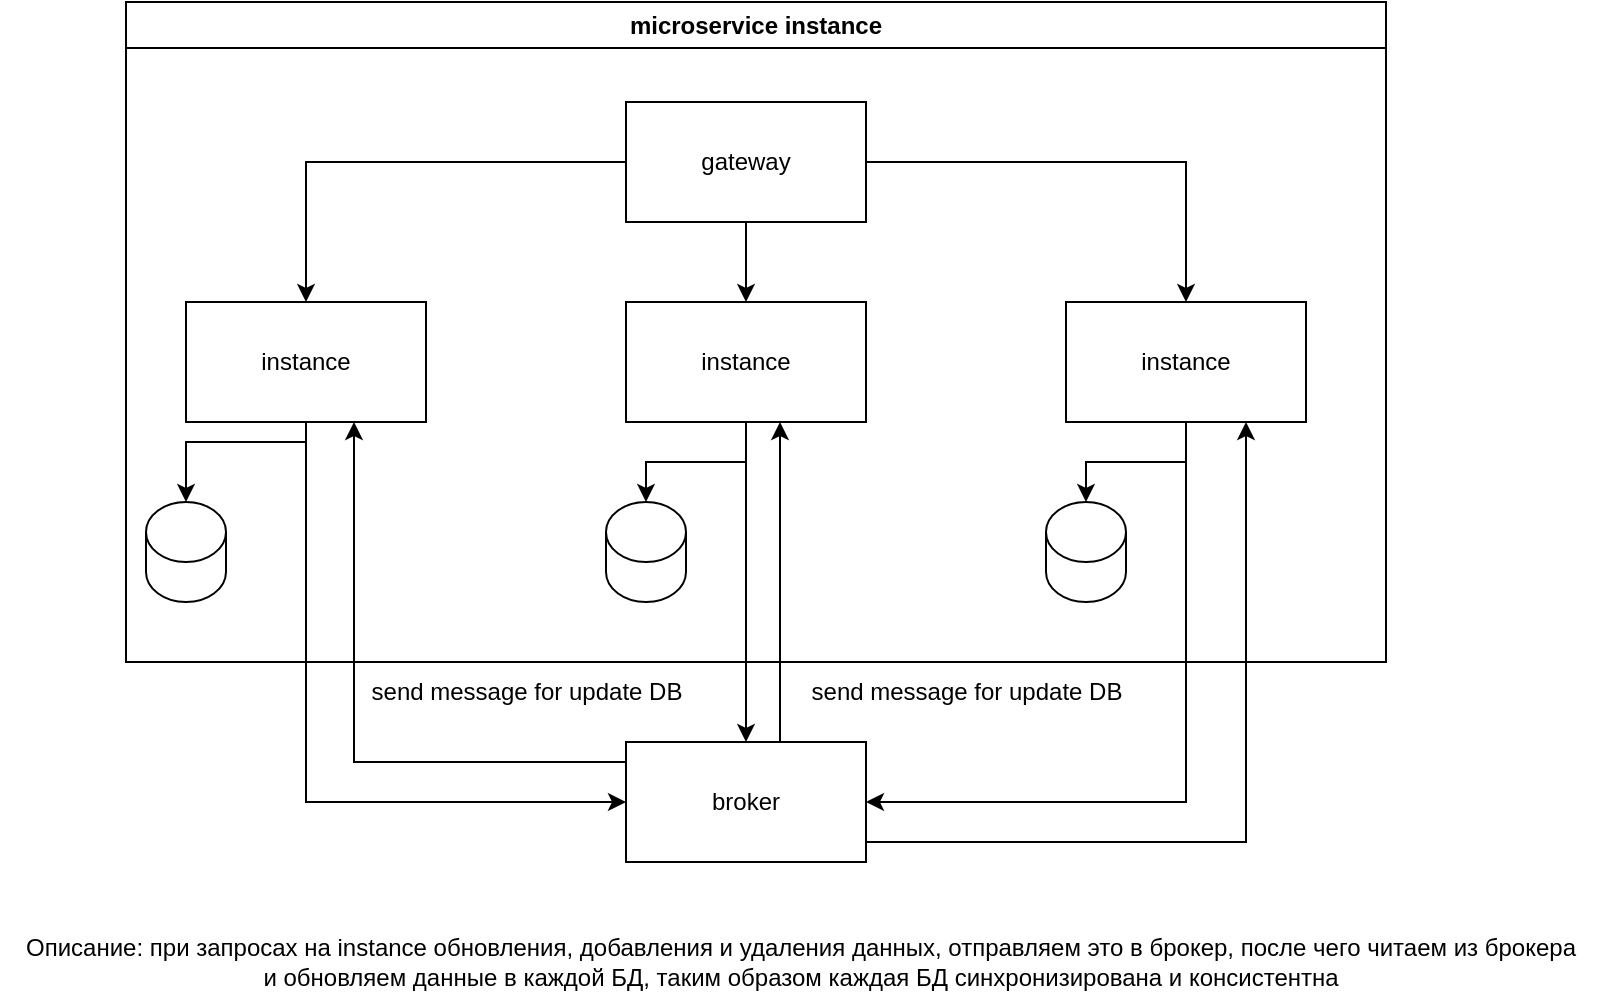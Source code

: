 <mxfile version="26.2.4">
  <diagram name="Страница — 1" id="ac-iTTdgw8YH917S7Yh5">
    <mxGraphModel dx="985" dy="523" grid="1" gridSize="10" guides="1" tooltips="1" connect="1" arrows="1" fold="1" page="1" pageScale="1" pageWidth="827" pageHeight="1169" math="0" shadow="0">
      <root>
        <mxCell id="0" />
        <mxCell id="1" parent="0" />
        <mxCell id="xNNM82EIEWsiuF8JsSyw-15" value="&lt;div&gt;microservice instance&lt;/div&gt;" style="swimlane;whiteSpace=wrap;html=1;" vertex="1" parent="1">
          <mxGeometry x="90" y="60" width="630" height="330" as="geometry">
            <mxRectangle x="90" y="60" width="160" height="30" as="alternateBounds" />
          </mxGeometry>
        </mxCell>
        <mxCell id="xNNM82EIEWsiuF8JsSyw-20" style="edgeStyle=orthogonalEdgeStyle;rounded=0;orthogonalLoop=1;jettySize=auto;html=1;entryX=0.5;entryY=0;entryDx=0;entryDy=0;" edge="1" parent="xNNM82EIEWsiuF8JsSyw-15" source="xNNM82EIEWsiuF8JsSyw-16" target="xNNM82EIEWsiuF8JsSyw-18">
          <mxGeometry relative="1" as="geometry" />
        </mxCell>
        <mxCell id="xNNM82EIEWsiuF8JsSyw-21" style="edgeStyle=orthogonalEdgeStyle;rounded=0;orthogonalLoop=1;jettySize=auto;html=1;" edge="1" parent="xNNM82EIEWsiuF8JsSyw-15" source="xNNM82EIEWsiuF8JsSyw-16" target="xNNM82EIEWsiuF8JsSyw-17">
          <mxGeometry relative="1" as="geometry" />
        </mxCell>
        <mxCell id="xNNM82EIEWsiuF8JsSyw-22" style="edgeStyle=orthogonalEdgeStyle;rounded=0;orthogonalLoop=1;jettySize=auto;html=1;entryX=0.5;entryY=0;entryDx=0;entryDy=0;" edge="1" parent="xNNM82EIEWsiuF8JsSyw-15" source="xNNM82EIEWsiuF8JsSyw-16" target="xNNM82EIEWsiuF8JsSyw-19">
          <mxGeometry relative="1" as="geometry" />
        </mxCell>
        <mxCell id="xNNM82EIEWsiuF8JsSyw-16" value="&lt;div&gt;gateway&lt;/div&gt;" style="whiteSpace=wrap;html=1;" vertex="1" parent="xNNM82EIEWsiuF8JsSyw-15">
          <mxGeometry x="250" y="50" width="120" height="60" as="geometry" />
        </mxCell>
        <mxCell id="xNNM82EIEWsiuF8JsSyw-17" value="&lt;div&gt;instance&lt;/div&gt;" style="whiteSpace=wrap;html=1;" vertex="1" parent="xNNM82EIEWsiuF8JsSyw-15">
          <mxGeometry x="30" y="150" width="120" height="60" as="geometry" />
        </mxCell>
        <mxCell id="xNNM82EIEWsiuF8JsSyw-18" value="&lt;div&gt;instance&lt;/div&gt;" style="whiteSpace=wrap;html=1;" vertex="1" parent="xNNM82EIEWsiuF8JsSyw-15">
          <mxGeometry x="250" y="150" width="120" height="60" as="geometry" />
        </mxCell>
        <mxCell id="xNNM82EIEWsiuF8JsSyw-19" value="&lt;div&gt;instance&lt;/div&gt;" style="whiteSpace=wrap;html=1;" vertex="1" parent="xNNM82EIEWsiuF8JsSyw-15">
          <mxGeometry x="470" y="150" width="120" height="60" as="geometry" />
        </mxCell>
        <mxCell id="xNNM82EIEWsiuF8JsSyw-33" value="" style="shape=cylinder3;whiteSpace=wrap;html=1;boundedLbl=1;backgroundOutline=1;size=15;" vertex="1" parent="xNNM82EIEWsiuF8JsSyw-15">
          <mxGeometry x="10" y="250" width="40" height="50" as="geometry" />
        </mxCell>
        <mxCell id="xNNM82EIEWsiuF8JsSyw-36" value="" style="edgeStyle=orthogonalEdgeStyle;rounded=0;orthogonalLoop=1;jettySize=auto;html=1;entryX=0.5;entryY=0;entryDx=0;entryDy=0;entryPerimeter=0;" edge="1" parent="xNNM82EIEWsiuF8JsSyw-15" source="xNNM82EIEWsiuF8JsSyw-17" target="xNNM82EIEWsiuF8JsSyw-33">
          <mxGeometry relative="1" as="geometry">
            <Array as="points">
              <mxPoint x="90" y="220" />
              <mxPoint x="30" y="220" />
            </Array>
          </mxGeometry>
        </mxCell>
        <mxCell id="xNNM82EIEWsiuF8JsSyw-38" value="" style="shape=cylinder3;whiteSpace=wrap;html=1;boundedLbl=1;backgroundOutline=1;size=15;" vertex="1" parent="xNNM82EIEWsiuF8JsSyw-15">
          <mxGeometry x="240" y="250" width="40" height="50" as="geometry" />
        </mxCell>
        <mxCell id="xNNM82EIEWsiuF8JsSyw-39" style="edgeStyle=orthogonalEdgeStyle;rounded=0;orthogonalLoop=1;jettySize=auto;html=1;entryX=0.5;entryY=0;entryDx=0;entryDy=0;entryPerimeter=0;" edge="1" parent="xNNM82EIEWsiuF8JsSyw-15" source="xNNM82EIEWsiuF8JsSyw-18" target="xNNM82EIEWsiuF8JsSyw-38">
          <mxGeometry relative="1" as="geometry" />
        </mxCell>
        <mxCell id="xNNM82EIEWsiuF8JsSyw-40" value="" style="shape=cylinder3;whiteSpace=wrap;html=1;boundedLbl=1;backgroundOutline=1;size=15;" vertex="1" parent="xNNM82EIEWsiuF8JsSyw-15">
          <mxGeometry x="460" y="250" width="40" height="50" as="geometry" />
        </mxCell>
        <mxCell id="xNNM82EIEWsiuF8JsSyw-41" style="edgeStyle=orthogonalEdgeStyle;rounded=0;orthogonalLoop=1;jettySize=auto;html=1;entryX=0.5;entryY=0;entryDx=0;entryDy=0;entryPerimeter=0;" edge="1" parent="xNNM82EIEWsiuF8JsSyw-15" source="xNNM82EIEWsiuF8JsSyw-19" target="xNNM82EIEWsiuF8JsSyw-40">
          <mxGeometry relative="1" as="geometry" />
        </mxCell>
        <mxCell id="xNNM82EIEWsiuF8JsSyw-44" style="edgeStyle=orthogonalEdgeStyle;rounded=0;orthogonalLoop=1;jettySize=auto;html=1;entryX=0.75;entryY=1;entryDx=0;entryDy=0;" edge="1" parent="1" source="xNNM82EIEWsiuF8JsSyw-24" target="xNNM82EIEWsiuF8JsSyw-19">
          <mxGeometry relative="1" as="geometry">
            <Array as="points">
              <mxPoint x="650" y="480" />
            </Array>
          </mxGeometry>
        </mxCell>
        <mxCell id="xNNM82EIEWsiuF8JsSyw-24" value="broker" style="rounded=0;whiteSpace=wrap;html=1;" vertex="1" parent="1">
          <mxGeometry x="340" y="430" width="120" height="60" as="geometry" />
        </mxCell>
        <mxCell id="xNNM82EIEWsiuF8JsSyw-27" style="edgeStyle=orthogonalEdgeStyle;rounded=0;orthogonalLoop=1;jettySize=auto;html=1;entryX=0;entryY=0.5;entryDx=0;entryDy=0;" edge="1" parent="1" source="xNNM82EIEWsiuF8JsSyw-17" target="xNNM82EIEWsiuF8JsSyw-24">
          <mxGeometry relative="1" as="geometry">
            <Array as="points">
              <mxPoint x="180" y="460" />
            </Array>
          </mxGeometry>
        </mxCell>
        <mxCell id="xNNM82EIEWsiuF8JsSyw-28" style="edgeStyle=orthogonalEdgeStyle;rounded=0;orthogonalLoop=1;jettySize=auto;html=1;entryX=1;entryY=0.5;entryDx=0;entryDy=0;" edge="1" parent="1" source="xNNM82EIEWsiuF8JsSyw-19" target="xNNM82EIEWsiuF8JsSyw-24">
          <mxGeometry relative="1" as="geometry">
            <Array as="points">
              <mxPoint x="620" y="460" />
            </Array>
          </mxGeometry>
        </mxCell>
        <mxCell id="xNNM82EIEWsiuF8JsSyw-29" style="rounded=0;orthogonalLoop=1;jettySize=auto;html=1;entryX=0.5;entryY=0;entryDx=0;entryDy=0;" edge="1" parent="1" source="xNNM82EIEWsiuF8JsSyw-18" target="xNNM82EIEWsiuF8JsSyw-24">
          <mxGeometry relative="1" as="geometry" />
        </mxCell>
        <mxCell id="xNNM82EIEWsiuF8JsSyw-30" value="send message for update DB" style="text;html=1;align=center;verticalAlign=middle;resizable=0;points=[];autosize=1;strokeColor=none;fillColor=none;" vertex="1" parent="1">
          <mxGeometry x="200" y="390" width="180" height="30" as="geometry" />
        </mxCell>
        <mxCell id="xNNM82EIEWsiuF8JsSyw-31" value="send message for update DB" style="text;html=1;align=center;verticalAlign=middle;resizable=0;points=[];autosize=1;strokeColor=none;fillColor=none;" vertex="1" parent="1">
          <mxGeometry x="420" y="390" width="180" height="30" as="geometry" />
        </mxCell>
        <mxCell id="xNNM82EIEWsiuF8JsSyw-42" style="edgeStyle=orthogonalEdgeStyle;rounded=0;orthogonalLoop=1;jettySize=auto;html=1;" edge="1" parent="1" source="xNNM82EIEWsiuF8JsSyw-24">
          <mxGeometry relative="1" as="geometry">
            <mxPoint x="417" y="270" as="targetPoint" />
            <Array as="points">
              <mxPoint x="417" y="390" />
              <mxPoint x="417" y="390" />
            </Array>
          </mxGeometry>
        </mxCell>
        <mxCell id="xNNM82EIEWsiuF8JsSyw-43" style="edgeStyle=orthogonalEdgeStyle;rounded=0;orthogonalLoop=1;jettySize=auto;html=1;" edge="1" parent="1" source="xNNM82EIEWsiuF8JsSyw-24">
          <mxGeometry relative="1" as="geometry">
            <mxPoint x="204" y="270" as="targetPoint" />
            <Array as="points">
              <mxPoint x="204" y="440" />
            </Array>
          </mxGeometry>
        </mxCell>
        <mxCell id="xNNM82EIEWsiuF8JsSyw-45" value="&lt;div&gt;Описание: при запросах на instance обновления, добавления и удаления данных, отправляем это в брокер, после чего читаем из брокера &lt;br&gt;&lt;/div&gt;&lt;div&gt;и обновляем данные в каждой БД, таким образом каждая БД синхронизирована и консистентна&lt;/div&gt;" style="text;html=1;align=center;verticalAlign=middle;resizable=0;points=[];autosize=1;strokeColor=none;fillColor=none;" vertex="1" parent="1">
          <mxGeometry x="27" y="520" width="800" height="40" as="geometry" />
        </mxCell>
      </root>
    </mxGraphModel>
  </diagram>
</mxfile>
